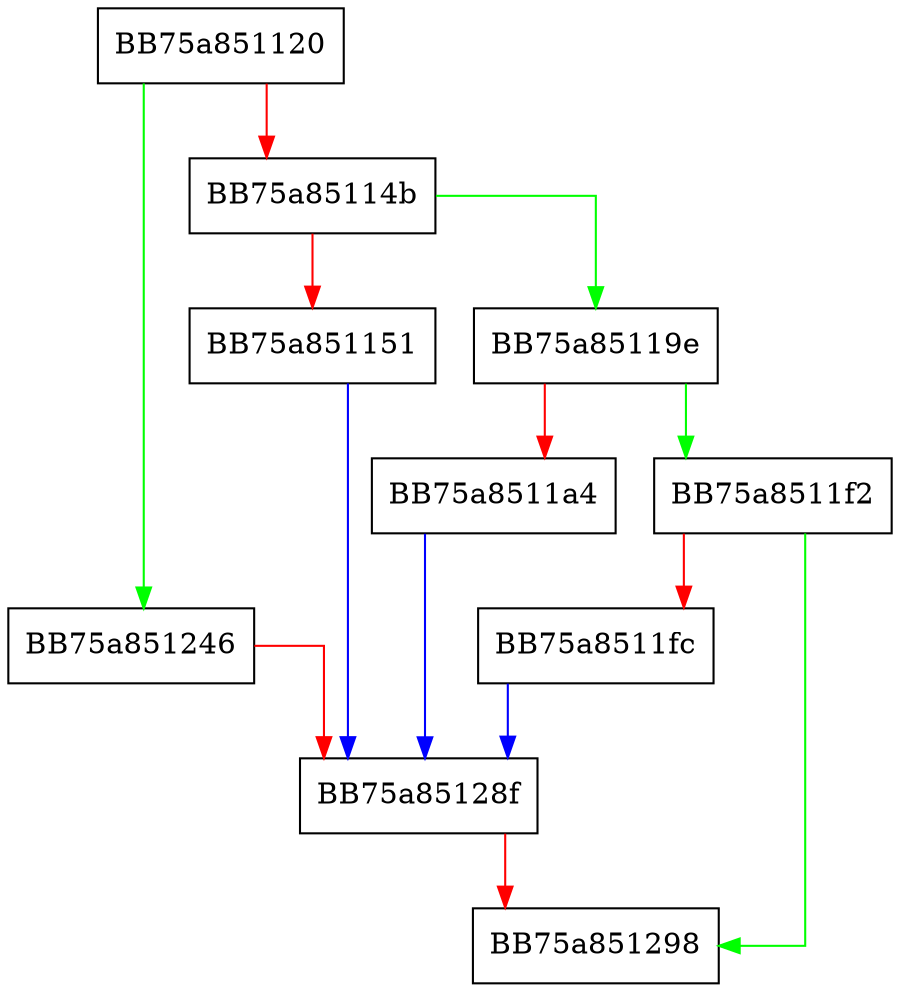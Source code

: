 digraph GetResourceList {
  node [shape="box"];
  graph [splines=ortho];
  BB75a851120 -> BB75a851246 [color="green"];
  BB75a851120 -> BB75a85114b [color="red"];
  BB75a85114b -> BB75a85119e [color="green"];
  BB75a85114b -> BB75a851151 [color="red"];
  BB75a851151 -> BB75a85128f [color="blue"];
  BB75a85119e -> BB75a8511f2 [color="green"];
  BB75a85119e -> BB75a8511a4 [color="red"];
  BB75a8511a4 -> BB75a85128f [color="blue"];
  BB75a8511f2 -> BB75a851298 [color="green"];
  BB75a8511f2 -> BB75a8511fc [color="red"];
  BB75a8511fc -> BB75a85128f [color="blue"];
  BB75a851246 -> BB75a85128f [color="red"];
  BB75a85128f -> BB75a851298 [color="red"];
}